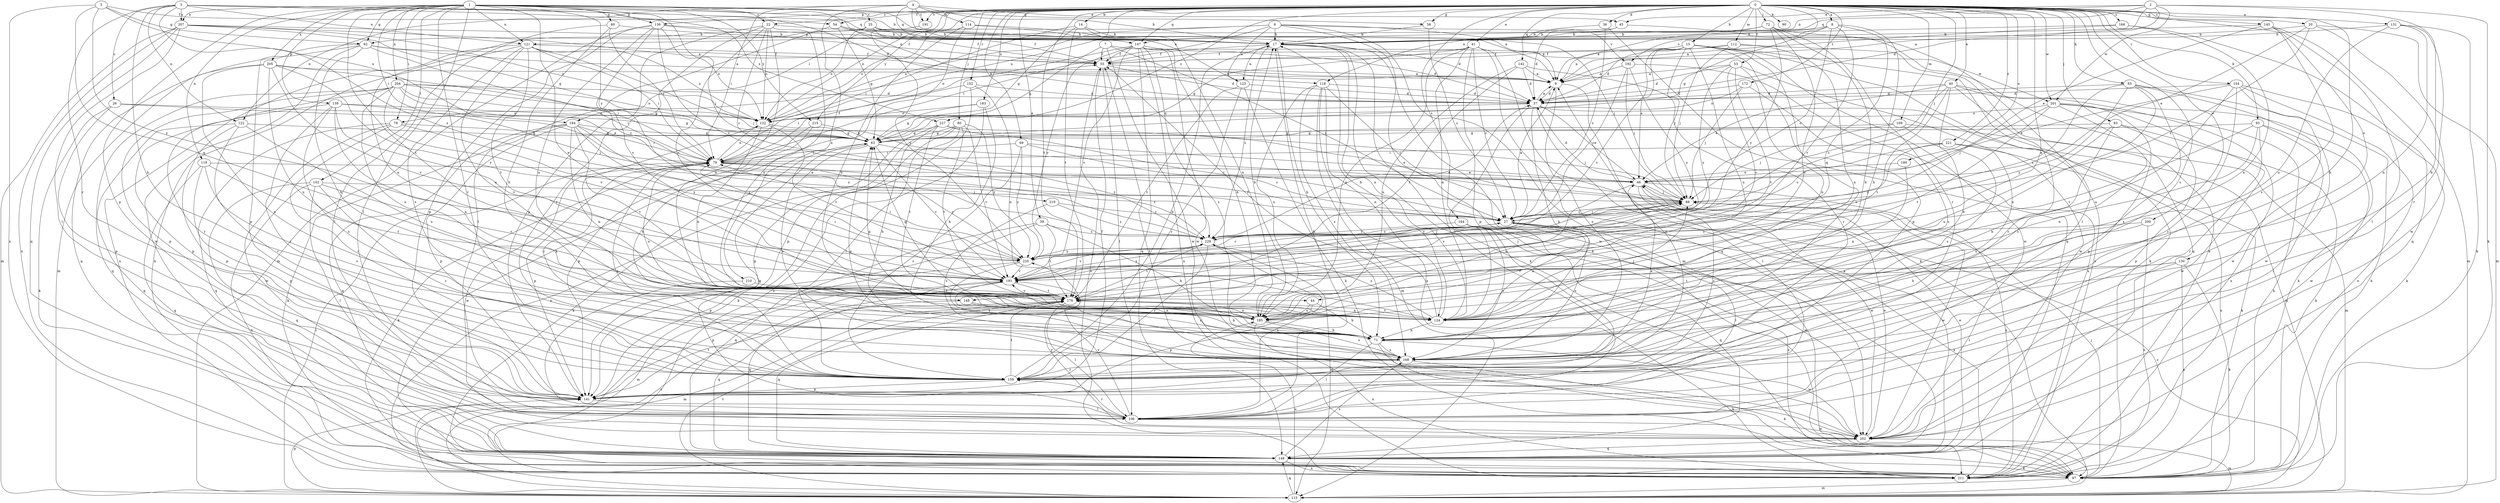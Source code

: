 strict digraph  {
0;
1;
2;
3;
4;
5;
6;
7;
8;
9;
14;
15;
17;
20;
22;
25;
26;
27;
36;
37;
39;
40;
41;
44;
45;
46;
53;
54;
55;
56;
60;
62;
63;
65;
69;
71;
72;
78;
79;
80;
83;
88;
90;
93;
97;
102;
106;
109;
112;
114;
115;
118;
119;
121;
122;
123;
124;
130;
131;
132;
136;
139;
141;
142;
145;
147;
148;
149;
152;
154;
159;
164;
166;
168;
172;
176;
180;
183;
184;
185;
191;
192;
193;
200;
201;
202;
204;
205;
207;
210;
211;
215;
219;
220;
221;
227;
229;
0 -> 8  [label=a];
0 -> 14  [label=b];
0 -> 15  [label=b];
0 -> 20  [label=c];
0 -> 22  [label=c];
0 -> 36  [label=d];
0 -> 39  [label=e];
0 -> 40  [label=e];
0 -> 41  [label=e];
0 -> 44  [label=e];
0 -> 53  [label=f];
0 -> 54  [label=f];
0 -> 56  [label=g];
0 -> 65  [label=h];
0 -> 69  [label=h];
0 -> 71  [label=h];
0 -> 72  [label=i];
0 -> 78  [label=i];
0 -> 80  [label=j];
0 -> 83  [label=j];
0 -> 88  [label=j];
0 -> 90  [label=k];
0 -> 93  [label=k];
0 -> 109  [label=m];
0 -> 112  [label=m];
0 -> 118  [label=n];
0 -> 130  [label=o];
0 -> 131  [label=o];
0 -> 132  [label=o];
0 -> 136  [label=p];
0 -> 142  [label=q];
0 -> 145  [label=q];
0 -> 147  [label=q];
0 -> 152  [label=r];
0 -> 154  [label=r];
0 -> 164  [label=s];
0 -> 166  [label=s];
0 -> 168  [label=s];
0 -> 172  [label=t];
0 -> 176  [label=t];
0 -> 180  [label=u];
0 -> 183  [label=u];
0 -> 184  [label=u];
0 -> 191  [label=v];
0 -> 200  [label=w];
0 -> 201  [label=w];
0 -> 215  [label=y];
0 -> 221  [label=z];
0 -> 227  [label=z];
1 -> 9  [label=a];
1 -> 22  [label=c];
1 -> 25  [label=c];
1 -> 44  [label=e];
1 -> 56  [label=g];
1 -> 60  [label=g];
1 -> 62  [label=g];
1 -> 78  [label=i];
1 -> 79  [label=i];
1 -> 88  [label=j];
1 -> 102  [label=l];
1 -> 106  [label=l];
1 -> 118  [label=n];
1 -> 119  [label=n];
1 -> 121  [label=n];
1 -> 136  [label=p];
1 -> 139  [label=p];
1 -> 141  [label=p];
1 -> 159  [label=r];
1 -> 176  [label=t];
1 -> 204  [label=x];
1 -> 205  [label=x];
1 -> 207  [label=x];
1 -> 215  [label=y];
1 -> 219  [label=y];
2 -> 9  [label=a];
2 -> 37  [label=d];
2 -> 45  [label=e];
2 -> 71  [label=h];
2 -> 97  [label=k];
2 -> 121  [label=n];
2 -> 147  [label=q];
2 -> 201  [label=w];
3 -> 17  [label=b];
3 -> 26  [label=c];
3 -> 37  [label=d];
3 -> 71  [label=h];
3 -> 121  [label=n];
3 -> 122  [label=n];
3 -> 147  [label=q];
3 -> 159  [label=r];
3 -> 207  [label=x];
3 -> 227  [label=z];
3 -> 229  [label=z];
4 -> 17  [label=b];
4 -> 45  [label=e];
4 -> 79  [label=i];
4 -> 114  [label=m];
4 -> 122  [label=n];
4 -> 123  [label=n];
4 -> 147  [label=q];
4 -> 191  [label=v];
4 -> 210  [label=x];
5 -> 54  [label=f];
5 -> 62  [label=g];
5 -> 148  [label=q];
5 -> 184  [label=u];
5 -> 211  [label=x];
5 -> 220  [label=y];
6 -> 17  [label=b];
6 -> 62  [label=g];
6 -> 79  [label=i];
6 -> 88  [label=j];
6 -> 97  [label=k];
6 -> 115  [label=m];
6 -> 123  [label=n];
6 -> 132  [label=o];
6 -> 192  [label=v];
7 -> 27  [label=c];
7 -> 55  [label=f];
7 -> 63  [label=g];
7 -> 201  [label=w];
7 -> 202  [label=w];
8 -> 17  [label=b];
8 -> 27  [label=c];
8 -> 63  [label=g];
8 -> 71  [label=h];
8 -> 148  [label=q];
8 -> 192  [label=v];
8 -> 193  [label=v];
9 -> 37  [label=d];
9 -> 159  [label=r];
9 -> 168  [label=s];
14 -> 17  [label=b];
14 -> 63  [label=g];
14 -> 79  [label=i];
14 -> 176  [label=t];
14 -> 185  [label=u];
15 -> 37  [label=d];
15 -> 46  [label=e];
15 -> 55  [label=f];
15 -> 88  [label=j];
15 -> 97  [label=k];
15 -> 141  [label=p];
15 -> 168  [label=s];
15 -> 185  [label=u];
15 -> 193  [label=v];
15 -> 202  [label=w];
15 -> 211  [label=x];
17 -> 55  [label=f];
17 -> 71  [label=h];
17 -> 97  [label=k];
17 -> 106  [label=l];
17 -> 123  [label=n];
17 -> 124  [label=n];
17 -> 202  [label=w];
17 -> 229  [label=z];
20 -> 17  [label=b];
20 -> 46  [label=e];
20 -> 115  [label=m];
20 -> 202  [label=w];
20 -> 229  [label=z];
22 -> 17  [label=b];
22 -> 27  [label=c];
22 -> 124  [label=n];
22 -> 132  [label=o];
22 -> 141  [label=p];
22 -> 159  [label=r];
22 -> 185  [label=u];
22 -> 193  [label=v];
25 -> 9  [label=a];
25 -> 17  [label=b];
25 -> 55  [label=f];
25 -> 124  [label=n];
25 -> 132  [label=o];
26 -> 63  [label=g];
26 -> 97  [label=k];
26 -> 132  [label=o];
26 -> 141  [label=p];
27 -> 9  [label=a];
27 -> 88  [label=j];
27 -> 106  [label=l];
27 -> 124  [label=n];
27 -> 168  [label=s];
27 -> 211  [label=x];
27 -> 229  [label=z];
36 -> 17  [label=b];
36 -> 27  [label=c];
36 -> 149  [label=q];
37 -> 9  [label=a];
37 -> 46  [label=e];
37 -> 71  [label=h];
37 -> 106  [label=l];
37 -> 115  [label=m];
37 -> 124  [label=n];
37 -> 132  [label=o];
39 -> 71  [label=h];
39 -> 141  [label=p];
39 -> 149  [label=q];
39 -> 176  [label=t];
39 -> 229  [label=z];
40 -> 27  [label=c];
40 -> 37  [label=d];
40 -> 46  [label=e];
40 -> 71  [label=h];
40 -> 97  [label=k];
40 -> 159  [label=r];
40 -> 176  [label=t];
40 -> 211  [label=x];
41 -> 27  [label=c];
41 -> 55  [label=f];
41 -> 63  [label=g];
41 -> 97  [label=k];
41 -> 124  [label=n];
41 -> 141  [label=p];
41 -> 149  [label=q];
41 -> 185  [label=u];
44 -> 71  [label=h];
44 -> 141  [label=p];
44 -> 185  [label=u];
45 -> 17  [label=b];
45 -> 37  [label=d];
45 -> 211  [label=x];
46 -> 37  [label=d];
46 -> 88  [label=j];
46 -> 159  [label=r];
46 -> 185  [label=u];
46 -> 202  [label=w];
46 -> 211  [label=x];
53 -> 9  [label=a];
53 -> 37  [label=d];
53 -> 124  [label=n];
53 -> 176  [label=t];
53 -> 193  [label=v];
53 -> 202  [label=w];
53 -> 220  [label=y];
54 -> 17  [label=b];
54 -> 55  [label=f];
54 -> 63  [label=g];
54 -> 106  [label=l];
55 -> 9  [label=a];
55 -> 37  [label=d];
55 -> 106  [label=l];
55 -> 211  [label=x];
56 -> 17  [label=b];
56 -> 27  [label=c];
60 -> 17  [label=b];
60 -> 71  [label=h];
60 -> 79  [label=i];
60 -> 106  [label=l];
62 -> 9  [label=a];
62 -> 27  [label=c];
62 -> 55  [label=f];
62 -> 71  [label=h];
62 -> 115  [label=m];
62 -> 141  [label=p];
62 -> 202  [label=w];
63 -> 79  [label=i];
63 -> 97  [label=k];
63 -> 168  [label=s];
63 -> 193  [label=v];
63 -> 229  [label=z];
65 -> 37  [label=d];
65 -> 97  [label=k];
65 -> 124  [label=n];
65 -> 168  [label=s];
65 -> 202  [label=w];
65 -> 220  [label=y];
65 -> 229  [label=z];
69 -> 27  [label=c];
69 -> 46  [label=e];
69 -> 79  [label=i];
69 -> 159  [label=r];
69 -> 220  [label=y];
71 -> 97  [label=k];
71 -> 106  [label=l];
71 -> 168  [label=s];
71 -> 202  [label=w];
72 -> 9  [label=a];
72 -> 17  [label=b];
72 -> 71  [label=h];
72 -> 106  [label=l];
72 -> 159  [label=r];
72 -> 185  [label=u];
72 -> 220  [label=y];
78 -> 63  [label=g];
78 -> 149  [label=q];
78 -> 159  [label=r];
78 -> 202  [label=w];
78 -> 220  [label=y];
79 -> 46  [label=e];
79 -> 55  [label=f];
79 -> 97  [label=k];
79 -> 132  [label=o];
79 -> 141  [label=p];
79 -> 185  [label=u];
79 -> 202  [label=w];
79 -> 220  [label=y];
79 -> 229  [label=z];
80 -> 63  [label=g];
80 -> 97  [label=k];
80 -> 141  [label=p];
80 -> 159  [label=r];
80 -> 176  [label=t];
80 -> 193  [label=v];
80 -> 220  [label=y];
83 -> 63  [label=g];
83 -> 71  [label=h];
83 -> 97  [label=k];
83 -> 141  [label=p];
83 -> 185  [label=u];
88 -> 27  [label=c];
88 -> 193  [label=v];
88 -> 202  [label=w];
88 -> 220  [label=y];
93 -> 63  [label=g];
93 -> 106  [label=l];
93 -> 124  [label=n];
93 -> 159  [label=r];
93 -> 193  [label=v];
93 -> 202  [label=w];
97 -> 88  [label=j];
97 -> 115  [label=m];
102 -> 88  [label=j];
102 -> 106  [label=l];
102 -> 149  [label=q];
102 -> 159  [label=r];
102 -> 193  [label=v];
102 -> 211  [label=x];
106 -> 17  [label=b];
106 -> 63  [label=g];
106 -> 159  [label=r];
106 -> 193  [label=v];
106 -> 202  [label=w];
106 -> 229  [label=z];
109 -> 63  [label=g];
109 -> 88  [label=j];
109 -> 115  [label=m];
109 -> 168  [label=s];
112 -> 9  [label=a];
112 -> 55  [label=f];
112 -> 88  [label=j];
112 -> 124  [label=n];
112 -> 149  [label=q];
114 -> 17  [label=b];
114 -> 37  [label=d];
114 -> 97  [label=k];
114 -> 124  [label=n];
114 -> 132  [label=o];
115 -> 27  [label=c];
115 -> 79  [label=i];
115 -> 141  [label=p];
115 -> 149  [label=q];
115 -> 176  [label=t];
115 -> 185  [label=u];
115 -> 193  [label=v];
118 -> 27  [label=c];
118 -> 37  [label=d];
118 -> 115  [label=m];
118 -> 124  [label=n];
118 -> 168  [label=s];
118 -> 185  [label=u];
118 -> 211  [label=x];
119 -> 46  [label=e];
119 -> 141  [label=p];
119 -> 149  [label=q];
119 -> 168  [label=s];
119 -> 176  [label=t];
121 -> 55  [label=f];
121 -> 79  [label=i];
121 -> 88  [label=j];
121 -> 97  [label=k];
121 -> 132  [label=o];
121 -> 168  [label=s];
121 -> 176  [label=t];
121 -> 185  [label=u];
121 -> 211  [label=x];
122 -> 63  [label=g];
122 -> 141  [label=p];
122 -> 149  [label=q];
122 -> 159  [label=r];
122 -> 185  [label=u];
123 -> 37  [label=d];
123 -> 97  [label=k];
123 -> 159  [label=r];
123 -> 176  [label=t];
124 -> 17  [label=b];
124 -> 55  [label=f];
124 -> 71  [label=h];
124 -> 88  [label=j];
124 -> 176  [label=t];
124 -> 229  [label=z];
130 -> 97  [label=k];
130 -> 106  [label=l];
130 -> 176  [label=t];
130 -> 193  [label=v];
130 -> 211  [label=x];
131 -> 17  [label=b];
131 -> 97  [label=k];
131 -> 124  [label=n];
131 -> 159  [label=r];
131 -> 185  [label=u];
132 -> 63  [label=g];
132 -> 124  [label=n];
132 -> 159  [label=r];
132 -> 193  [label=v];
136 -> 17  [label=b];
136 -> 55  [label=f];
136 -> 115  [label=m];
136 -> 132  [label=o];
136 -> 141  [label=p];
136 -> 185  [label=u];
136 -> 193  [label=v];
136 -> 229  [label=z];
139 -> 88  [label=j];
139 -> 124  [label=n];
139 -> 132  [label=o];
139 -> 141  [label=p];
139 -> 159  [label=r];
139 -> 168  [label=s];
139 -> 193  [label=v];
141 -> 55  [label=f];
141 -> 106  [label=l];
141 -> 176  [label=t];
142 -> 9  [label=a];
142 -> 37  [label=d];
142 -> 159  [label=r];
142 -> 176  [label=t];
142 -> 185  [label=u];
145 -> 17  [label=b];
145 -> 46  [label=e];
145 -> 106  [label=l];
145 -> 115  [label=m];
145 -> 168  [label=s];
147 -> 37  [label=d];
147 -> 55  [label=f];
147 -> 71  [label=h];
147 -> 132  [label=o];
147 -> 149  [label=q];
147 -> 168  [label=s];
147 -> 193  [label=v];
147 -> 202  [label=w];
147 -> 211  [label=x];
147 -> 220  [label=y];
148 -> 71  [label=h];
148 -> 124  [label=n];
148 -> 149  [label=q];
149 -> 9  [label=a];
149 -> 46  [label=e];
149 -> 97  [label=k];
149 -> 168  [label=s];
149 -> 211  [label=x];
152 -> 37  [label=d];
152 -> 79  [label=i];
152 -> 124  [label=n];
152 -> 141  [label=p];
154 -> 37  [label=d];
154 -> 46  [label=e];
154 -> 97  [label=k];
154 -> 159  [label=r];
154 -> 185  [label=u];
154 -> 202  [label=w];
154 -> 211  [label=x];
159 -> 17  [label=b];
159 -> 79  [label=i];
159 -> 141  [label=p];
159 -> 176  [label=t];
164 -> 149  [label=q];
164 -> 168  [label=s];
164 -> 202  [label=w];
164 -> 211  [label=x];
164 -> 229  [label=z];
166 -> 9  [label=a];
166 -> 17  [label=b];
166 -> 124  [label=n];
166 -> 149  [label=q];
168 -> 46  [label=e];
168 -> 63  [label=g];
168 -> 97  [label=k];
168 -> 159  [label=r];
172 -> 37  [label=d];
172 -> 88  [label=j];
172 -> 132  [label=o];
172 -> 168  [label=s];
176 -> 63  [label=g];
176 -> 106  [label=l];
176 -> 115  [label=m];
176 -> 124  [label=n];
176 -> 149  [label=q];
176 -> 185  [label=u];
176 -> 193  [label=v];
180 -> 46  [label=e];
180 -> 124  [label=n];
183 -> 63  [label=g];
183 -> 71  [label=h];
183 -> 132  [label=o];
183 -> 211  [label=x];
184 -> 63  [label=g];
184 -> 79  [label=i];
184 -> 97  [label=k];
184 -> 124  [label=n];
184 -> 141  [label=p];
184 -> 149  [label=q];
184 -> 176  [label=t];
184 -> 220  [label=y];
184 -> 229  [label=z];
185 -> 17  [label=b];
185 -> 63  [label=g];
185 -> 71  [label=h];
185 -> 168  [label=s];
185 -> 211  [label=x];
191 -> 220  [label=y];
192 -> 9  [label=a];
192 -> 27  [label=c];
192 -> 88  [label=j];
192 -> 211  [label=x];
192 -> 220  [label=y];
193 -> 79  [label=i];
193 -> 88  [label=j];
193 -> 141  [label=p];
193 -> 149  [label=q];
193 -> 168  [label=s];
193 -> 176  [label=t];
193 -> 229  [label=z];
200 -> 71  [label=h];
200 -> 211  [label=x];
200 -> 229  [label=z];
201 -> 88  [label=j];
201 -> 97  [label=k];
201 -> 132  [label=o];
201 -> 141  [label=p];
201 -> 168  [label=s];
201 -> 176  [label=t];
201 -> 202  [label=w];
202 -> 46  [label=e];
202 -> 55  [label=f];
202 -> 115  [label=m];
202 -> 149  [label=q];
202 -> 220  [label=y];
204 -> 37  [label=d];
204 -> 46  [label=e];
204 -> 63  [label=g];
204 -> 79  [label=i];
204 -> 132  [label=o];
204 -> 141  [label=p];
204 -> 149  [label=q];
204 -> 159  [label=r];
204 -> 185  [label=u];
204 -> 193  [label=v];
205 -> 9  [label=a];
205 -> 79  [label=i];
205 -> 149  [label=q];
205 -> 168  [label=s];
205 -> 185  [label=u];
205 -> 193  [label=v];
205 -> 220  [label=y];
207 -> 9  [label=a];
207 -> 17  [label=b];
207 -> 63  [label=g];
207 -> 106  [label=l];
207 -> 115  [label=m];
207 -> 132  [label=o];
207 -> 149  [label=q];
207 -> 211  [label=x];
210 -> 106  [label=l];
210 -> 176  [label=t];
215 -> 63  [label=g];
215 -> 71  [label=h];
215 -> 141  [label=p];
219 -> 27  [label=c];
219 -> 168  [label=s];
219 -> 229  [label=z];
220 -> 27  [label=c];
220 -> 79  [label=i];
220 -> 88  [label=j];
220 -> 115  [label=m];
220 -> 168  [label=s];
220 -> 193  [label=v];
221 -> 27  [label=c];
221 -> 79  [label=i];
221 -> 97  [label=k];
221 -> 168  [label=s];
221 -> 211  [label=x];
221 -> 229  [label=z];
227 -> 27  [label=c];
227 -> 63  [label=g];
227 -> 71  [label=h];
227 -> 88  [label=j];
227 -> 176  [label=t];
227 -> 211  [label=x];
229 -> 37  [label=d];
229 -> 115  [label=m];
229 -> 159  [label=r];
229 -> 176  [label=t];
229 -> 193  [label=v];
229 -> 220  [label=y];
}
